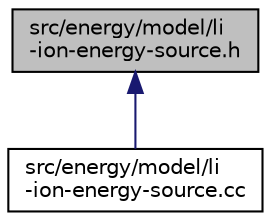digraph "src/energy/model/li-ion-energy-source.h"
{
 // LATEX_PDF_SIZE
  edge [fontname="Helvetica",fontsize="10",labelfontname="Helvetica",labelfontsize="10"];
  node [fontname="Helvetica",fontsize="10",shape=record];
  Node1 [label="src/energy/model/li\l-ion-energy-source.h",height=0.2,width=0.4,color="black", fillcolor="grey75", style="filled", fontcolor="black",tooltip=" "];
  Node1 -> Node2 [dir="back",color="midnightblue",fontsize="10",style="solid",fontname="Helvetica"];
  Node2 [label="src/energy/model/li\l-ion-energy-source.cc",height=0.2,width=0.4,color="black", fillcolor="white", style="filled",URL="$model_2li-ion-energy-source_8cc.html",tooltip=" "];
}
